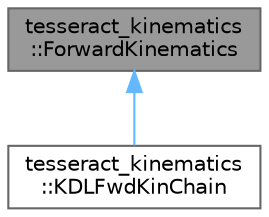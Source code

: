 digraph "tesseract_kinematics::ForwardKinematics"
{
 // LATEX_PDF_SIZE
  bgcolor="transparent";
  edge [fontname=Helvetica,fontsize=10,labelfontname=Helvetica,labelfontsize=10];
  node [fontname=Helvetica,fontsize=10,shape=box,height=0.2,width=0.4];
  Node1 [label="tesseract_kinematics\l::ForwardKinematics",height=0.2,width=0.4,color="gray40", fillcolor="grey60", style="filled", fontcolor="black",tooltip="Forward kinematics functions."];
  Node1 -> Node2 [dir="back",color="steelblue1",style="solid"];
  Node2 [label="tesseract_kinematics\l::KDLFwdKinChain",height=0.2,width=0.4,color="gray40", fillcolor="white", style="filled",URL="$d7/de9/classtesseract__kinematics_1_1KDLFwdKinChain.html",tooltip="KDL kinematic chain implementation."];
}

